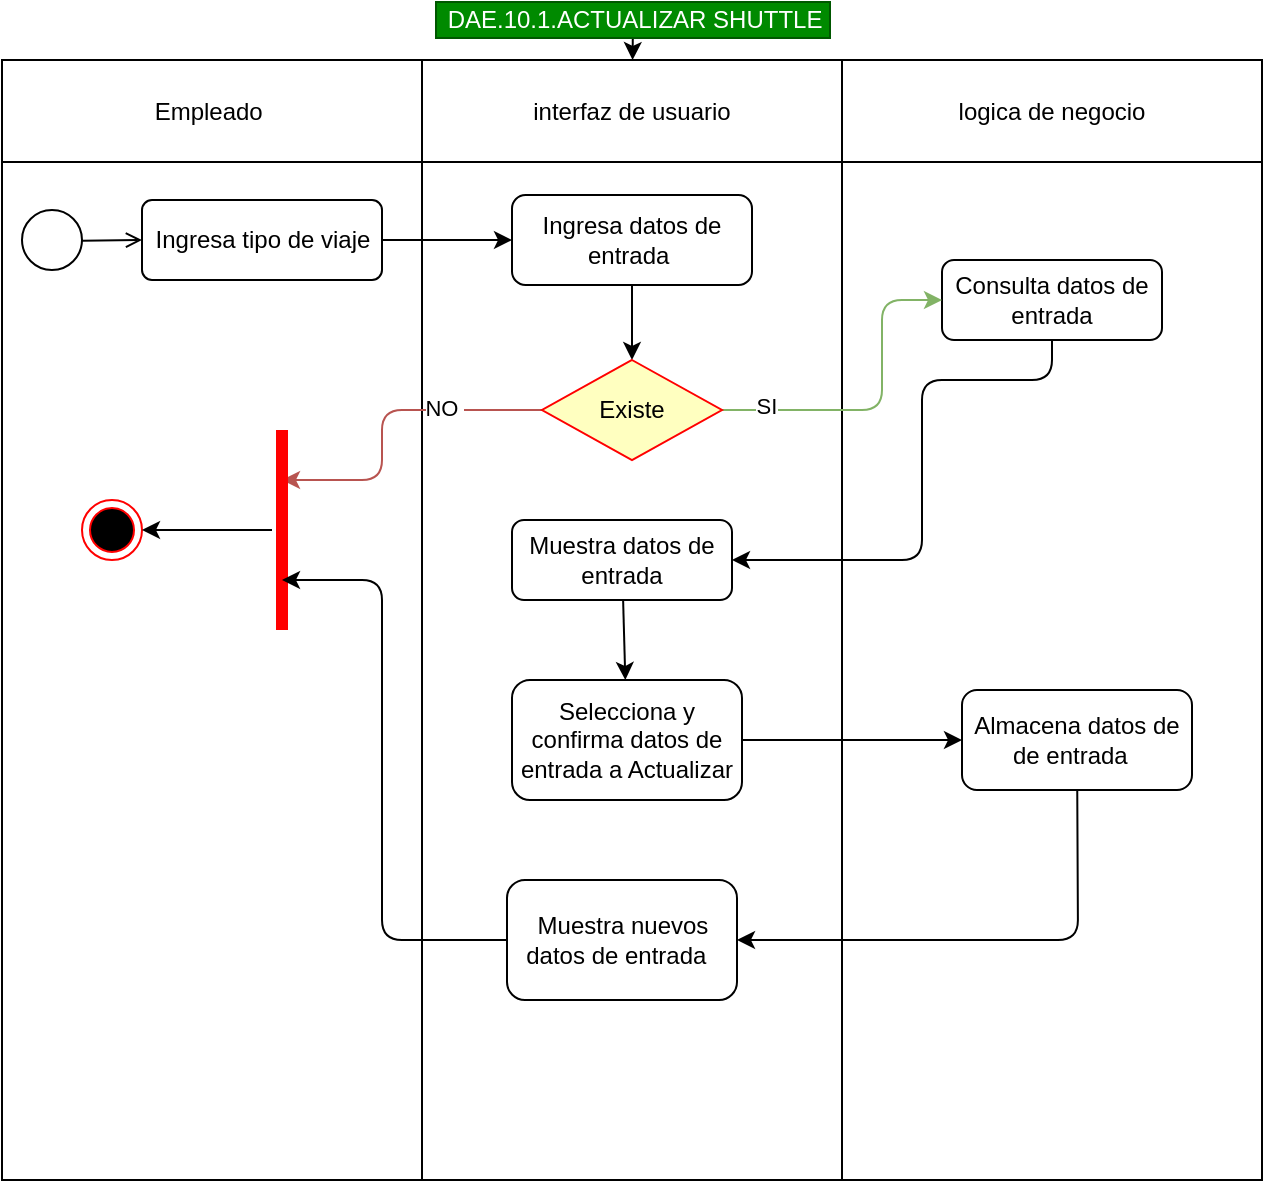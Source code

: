 <mxfile>
    <diagram id="ivYmIZ-svLpmdkw8Q-9V" name="Page-1">
        <mxGraphModel dx="758" dy="607" grid="0" gridSize="10" guides="1" tooltips="1" connect="1" arrows="1" fold="1" page="1" pageScale="1" pageWidth="827" pageHeight="1169" math="0" shadow="0">
            <root>
                <mxCell id="0"/>
                <mxCell id="1" parent="0"/>
                <mxCell id="2" value="" style="shape=table;startSize=0;container=1;collapsible=0;childLayout=tableLayout;" parent="1" vertex="1">
                    <mxGeometry x="60" y="220" width="630" height="560" as="geometry"/>
                </mxCell>
                <mxCell id="3" value="" style="shape=partialRectangle;collapsible=0;dropTarget=0;pointerEvents=0;fillColor=none;top=0;left=0;bottom=0;right=0;points=[[0,0.5],[1,0.5]];portConstraint=eastwest;" parent="2" vertex="1">
                    <mxGeometry width="630" height="51" as="geometry"/>
                </mxCell>
                <mxCell id="4" value="Empleado&amp;nbsp;" style="shape=partialRectangle;html=1;whiteSpace=wrap;connectable=0;overflow=hidden;fillColor=none;top=0;left=0;bottom=0;right=0;pointerEvents=1;" parent="3" vertex="1">
                    <mxGeometry width="210" height="51" as="geometry">
                        <mxRectangle width="210" height="51" as="alternateBounds"/>
                    </mxGeometry>
                </mxCell>
                <mxCell id="5" value="interfaz de usuario" style="shape=partialRectangle;html=1;whiteSpace=wrap;connectable=0;overflow=hidden;fillColor=none;top=0;left=0;bottom=0;right=0;pointerEvents=1;" parent="3" vertex="1">
                    <mxGeometry x="210" width="210" height="51" as="geometry">
                        <mxRectangle width="210" height="51" as="alternateBounds"/>
                    </mxGeometry>
                </mxCell>
                <mxCell id="6" value="logica de negocio" style="shape=partialRectangle;html=1;whiteSpace=wrap;connectable=0;overflow=hidden;fillColor=none;top=0;left=0;bottom=0;right=0;pointerEvents=1;" parent="3" vertex="1">
                    <mxGeometry x="420" width="210" height="51" as="geometry">
                        <mxRectangle width="210" height="51" as="alternateBounds"/>
                    </mxGeometry>
                </mxCell>
                <mxCell id="7" value="" style="shape=partialRectangle;collapsible=0;dropTarget=0;pointerEvents=0;fillColor=none;top=0;left=0;bottom=0;right=0;points=[[0,0.5],[1,0.5]];portConstraint=eastwest;" parent="2" vertex="1">
                    <mxGeometry y="51" width="630" height="509" as="geometry"/>
                </mxCell>
                <mxCell id="8" value="" style="shape=partialRectangle;html=1;whiteSpace=wrap;connectable=0;overflow=hidden;fillColor=none;top=0;left=0;bottom=0;right=0;pointerEvents=1;" parent="7" vertex="1">
                    <mxGeometry width="210" height="509" as="geometry">
                        <mxRectangle width="210" height="509" as="alternateBounds"/>
                    </mxGeometry>
                </mxCell>
                <mxCell id="9" value="" style="shape=partialRectangle;html=1;whiteSpace=wrap;connectable=0;overflow=hidden;fillColor=none;top=0;left=0;bottom=0;right=0;pointerEvents=1;" parent="7" vertex="1">
                    <mxGeometry x="210" width="210" height="509" as="geometry">
                        <mxRectangle width="210" height="509" as="alternateBounds"/>
                    </mxGeometry>
                </mxCell>
                <mxCell id="10" value="" style="shape=partialRectangle;html=1;whiteSpace=wrap;connectable=0;overflow=hidden;fillColor=none;top=0;left=0;bottom=0;right=0;pointerEvents=1;" parent="7" vertex="1">
                    <mxGeometry x="420" width="210" height="509" as="geometry">
                        <mxRectangle width="210" height="509" as="alternateBounds"/>
                    </mxGeometry>
                </mxCell>
                <mxCell id="37" style="edgeStyle=none;html=1;entryX=1;entryY=0.5;entryDx=0;entryDy=0;" parent="1" source="12" target="28" edge="1">
                    <mxGeometry relative="1" as="geometry">
                        <Array as="points">
                            <mxPoint x="585" y="380"/>
                            <mxPoint x="520" y="380"/>
                            <mxPoint x="520" y="400"/>
                            <mxPoint x="520" y="470"/>
                        </Array>
                    </mxGeometry>
                </mxCell>
                <mxCell id="12" value="Consulta datos de entrada" style="rounded=1;whiteSpace=wrap;html=1;fillColor=#FFFFFF;fontColor=#000000;" parent="1" vertex="1">
                    <mxGeometry x="530" y="320" width="110" height="40" as="geometry"/>
                </mxCell>
                <mxCell id="13" style="edgeStyle=none;html=1;entryX=0;entryY=0.5;entryDx=0;entryDy=0;" parent="1" source="14" target="21" edge="1">
                    <mxGeometry relative="1" as="geometry">
                        <mxPoint x="320" y="310" as="targetPoint"/>
                    </mxGeometry>
                </mxCell>
                <mxCell id="14" value="&lt;span style=&quot;color: rgb(0 , 0 , 0)&quot;&gt;Ingresa tipo de viaje&lt;/span&gt;" style="html=1;align=center;verticalAlign=middle;rounded=1;absoluteArcSize=1;arcSize=10;dashed=0;fillColor=#FFFFFF;" parent="1" vertex="1">
                    <mxGeometry x="130" y="290" width="120" height="40" as="geometry"/>
                </mxCell>
                <mxCell id="15" value="" style="ellipse;html=1;fillColor=#FFFFFF;" parent="1" vertex="1">
                    <mxGeometry x="70" y="295" width="30" height="30" as="geometry"/>
                </mxCell>
                <mxCell id="16" value="" style="endArrow=open;html=1;rounded=0;align=center;verticalAlign=top;endFill=0;labelBackgroundColor=none;endSize=6;entryX=0;entryY=0.5;entryDx=0;entryDy=0;" parent="1" source="15" target="14" edge="1">
                    <mxGeometry relative="1" as="geometry">
                        <mxPoint x="130" y="305" as="targetPoint"/>
                    </mxGeometry>
                </mxCell>
                <mxCell id="17" value="" style="ellipse;html=1;shape=endState;fillColor=#000000;strokeColor=#ff0000;" parent="1" vertex="1">
                    <mxGeometry x="100" y="440" width="30" height="30" as="geometry"/>
                </mxCell>
                <mxCell id="18" value="" style="edgeStyle=none;html=1;" parent="1" source="19" target="3" edge="1">
                    <mxGeometry relative="1" as="geometry"/>
                </mxCell>
                <mxCell id="19" value="DAE.10.1.ACTUALIZAR SHUTTLE" style="text;html=1;resizable=0;autosize=1;align=center;verticalAlign=middle;points=[];rounded=0;fillColor=#008a00;fontColor=#ffffff;strokeColor=#005700;" parent="1" vertex="1">
                    <mxGeometry x="277" y="191" width="197" height="18" as="geometry"/>
                </mxCell>
                <mxCell id="20" style="edgeStyle=none;html=1;entryX=0.5;entryY=0;entryDx=0;entryDy=0;" parent="1" source="21" target="26" edge="1">
                    <mxGeometry relative="1" as="geometry"/>
                </mxCell>
                <mxCell id="21" value="Ingresa datos de entrada&amp;nbsp;" style="whiteSpace=wrap;html=1;fillColor=#FFFFFF;fontColor=#000000;rounded=1;" parent="1" vertex="1">
                    <mxGeometry x="315" y="287.5" width="120" height="45" as="geometry"/>
                </mxCell>
                <mxCell id="22" style="edgeStyle=none;html=1;entryX=0;entryY=0.5;entryDx=0;entryDy=0;fillColor=#d5e8d4;gradientColor=#97d077;strokeColor=#82b366;" parent="1" source="26" target="12" edge="1">
                    <mxGeometry relative="1" as="geometry">
                        <Array as="points">
                            <mxPoint x="500" y="395"/>
                            <mxPoint x="500" y="340"/>
                        </Array>
                    </mxGeometry>
                </mxCell>
                <mxCell id="23" value="SI" style="edgeLabel;html=1;align=center;verticalAlign=middle;resizable=0;points=[];" parent="22" vertex="1" connectable="0">
                    <mxGeometry x="-0.739" y="2" relative="1" as="geometry">
                        <mxPoint as="offset"/>
                    </mxGeometry>
                </mxCell>
                <mxCell id="24" style="edgeStyle=none;html=1;entryX=0.75;entryY=0.5;entryDx=0;entryDy=0;fillColor=#f8cecc;strokeColor=#b85450;gradientColor=#ea6b66;entryPerimeter=0;" parent="1" source="26" target="35" edge="1">
                    <mxGeometry relative="1" as="geometry">
                        <mxPoint x="375" y="470" as="targetPoint"/>
                        <Array as="points">
                            <mxPoint x="250" y="395"/>
                            <mxPoint x="250" y="430"/>
                        </Array>
                    </mxGeometry>
                </mxCell>
                <mxCell id="25" value="NO&amp;nbsp;" style="edgeLabel;html=1;align=center;verticalAlign=middle;resizable=0;points=[];" parent="24" vertex="1" connectable="0">
                    <mxGeometry x="-0.406" y="-1" relative="1" as="geometry">
                        <mxPoint as="offset"/>
                    </mxGeometry>
                </mxCell>
                <mxCell id="26" value="&lt;span style=&quot;color: rgb(0 , 0 , 0)&quot;&gt;Existe&lt;/span&gt;" style="rhombus;whiteSpace=wrap;html=1;fillColor=#ffffc0;strokeColor=#ff0000;" parent="1" vertex="1">
                    <mxGeometry x="330" y="370" width="90" height="50" as="geometry"/>
                </mxCell>
                <mxCell id="40" style="edgeStyle=none;html=1;" parent="1" source="28" target="39" edge="1">
                    <mxGeometry relative="1" as="geometry"/>
                </mxCell>
                <mxCell id="28" value="Muestra datos de entrada" style="rounded=1;whiteSpace=wrap;html=1;fillColor=#FFFFFF;fontColor=#000000;" parent="1" vertex="1">
                    <mxGeometry x="315" y="450" width="110" height="40" as="geometry"/>
                </mxCell>
                <mxCell id="36" style="edgeStyle=none;html=1;entryX=1;entryY=0.5;entryDx=0;entryDy=0;" parent="1" source="35" target="17" edge="1">
                    <mxGeometry relative="1" as="geometry"/>
                </mxCell>
                <mxCell id="35" value="" style="shape=line;html=1;strokeWidth=6;strokeColor=#ff0000;rotation=-90;" parent="1" vertex="1">
                    <mxGeometry x="150" y="450" width="100" height="10" as="geometry"/>
                </mxCell>
                <mxCell id="42" value="" style="edgeStyle=none;html=1;" parent="1" source="39" target="41" edge="1">
                    <mxGeometry relative="1" as="geometry"/>
                </mxCell>
                <mxCell id="39" value="Selecciona y confirma datos de entrada a Actualizar" style="rounded=1;whiteSpace=wrap;html=1;fillColor=#FFFFFF;fontColor=#000000;" parent="1" vertex="1">
                    <mxGeometry x="315" y="530" width="115" height="60" as="geometry"/>
                </mxCell>
                <mxCell id="44" style="edgeStyle=none;html=1;entryX=1;entryY=0.5;entryDx=0;entryDy=0;" parent="1" source="41" target="43" edge="1">
                    <mxGeometry relative="1" as="geometry">
                        <Array as="points">
                            <mxPoint x="598" y="660"/>
                        </Array>
                    </mxGeometry>
                </mxCell>
                <mxCell id="41" value="Almacena datos de de entrada&amp;nbsp;&amp;nbsp;" style="whiteSpace=wrap;html=1;fillColor=#FFFFFF;fontColor=#000000;rounded=1;" parent="1" vertex="1">
                    <mxGeometry x="540" y="535" width="115" height="50" as="geometry"/>
                </mxCell>
                <mxCell id="45" style="edgeStyle=none;html=1;entryX=0.25;entryY=0.5;entryDx=0;entryDy=0;entryPerimeter=0;" parent="1" source="43" target="35" edge="1">
                    <mxGeometry relative="1" as="geometry">
                        <Array as="points">
                            <mxPoint x="250" y="660"/>
                            <mxPoint x="250" y="480"/>
                        </Array>
                    </mxGeometry>
                </mxCell>
                <mxCell id="43" value="Muestra nuevos datos de entrada&amp;nbsp;&amp;nbsp;" style="rounded=1;whiteSpace=wrap;html=1;fillColor=#FFFFFF;fontColor=#000000;" parent="1" vertex="1">
                    <mxGeometry x="312.5" y="630" width="115" height="60" as="geometry"/>
                </mxCell>
            </root>
        </mxGraphModel>
    </diagram>
</mxfile>